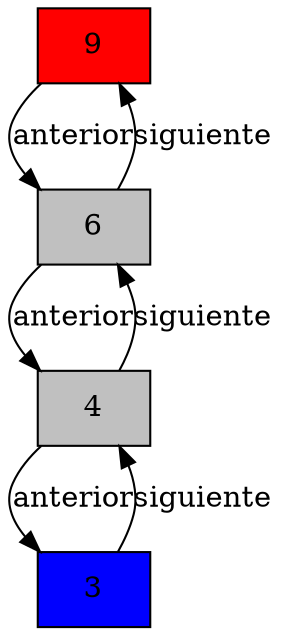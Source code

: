digraph grafico{
node [style = "filled" shape = "box"]
"<clases.nodoDoble.NodoDoble object at 0x7f5aebc9b250>" [label = "9" fillcolor = "red"]
"<clases.nodoDoble.NodoDoble object at 0x7f5aebc9b250>" -> "<clases.nodoDoble.NodoDoble object at 0x7f5aebc9b190>" [label = "anterior"]
"<clases.nodoDoble.NodoDoble object at 0x7f5aebc9b190>" [label = "6" fillcolor = "gray"]
"<clases.nodoDoble.NodoDoble object at 0x7f5aebc9b190>" -> "<clases.nodoDoble.NodoDoble object at 0x7f5aebc780d0>" [label = "anterior"]
"<clases.nodoDoble.NodoDoble object at 0x7f5aebc9b190>" -> "<clases.nodoDoble.NodoDoble object at 0x7f5aebc9b250>" [label = "siguiente"]
"<clases.nodoDoble.NodoDoble object at 0x7f5aebc780d0>" [label = "4" fillcolor = "gray"]
"<clases.nodoDoble.NodoDoble object at 0x7f5aebc780d0>" -> "<clases.nodoDoble.NodoDoble object at 0x7f5aebc9b220>" [label = "anterior"]
"<clases.nodoDoble.NodoDoble object at 0x7f5aebc780d0>" -> "<clases.nodoDoble.NodoDoble object at 0x7f5aebc9b190>" [label = "siguiente"]
"<clases.nodoDoble.NodoDoble object at 0x7f5aebc9b220>" [label = "3" fillcolor = "blue"]
"<clases.nodoDoble.NodoDoble object at 0x7f5aebc9b220>" -> "<clases.nodoDoble.NodoDoble object at 0x7f5aebc780d0>" [label = "siguiente"]
}